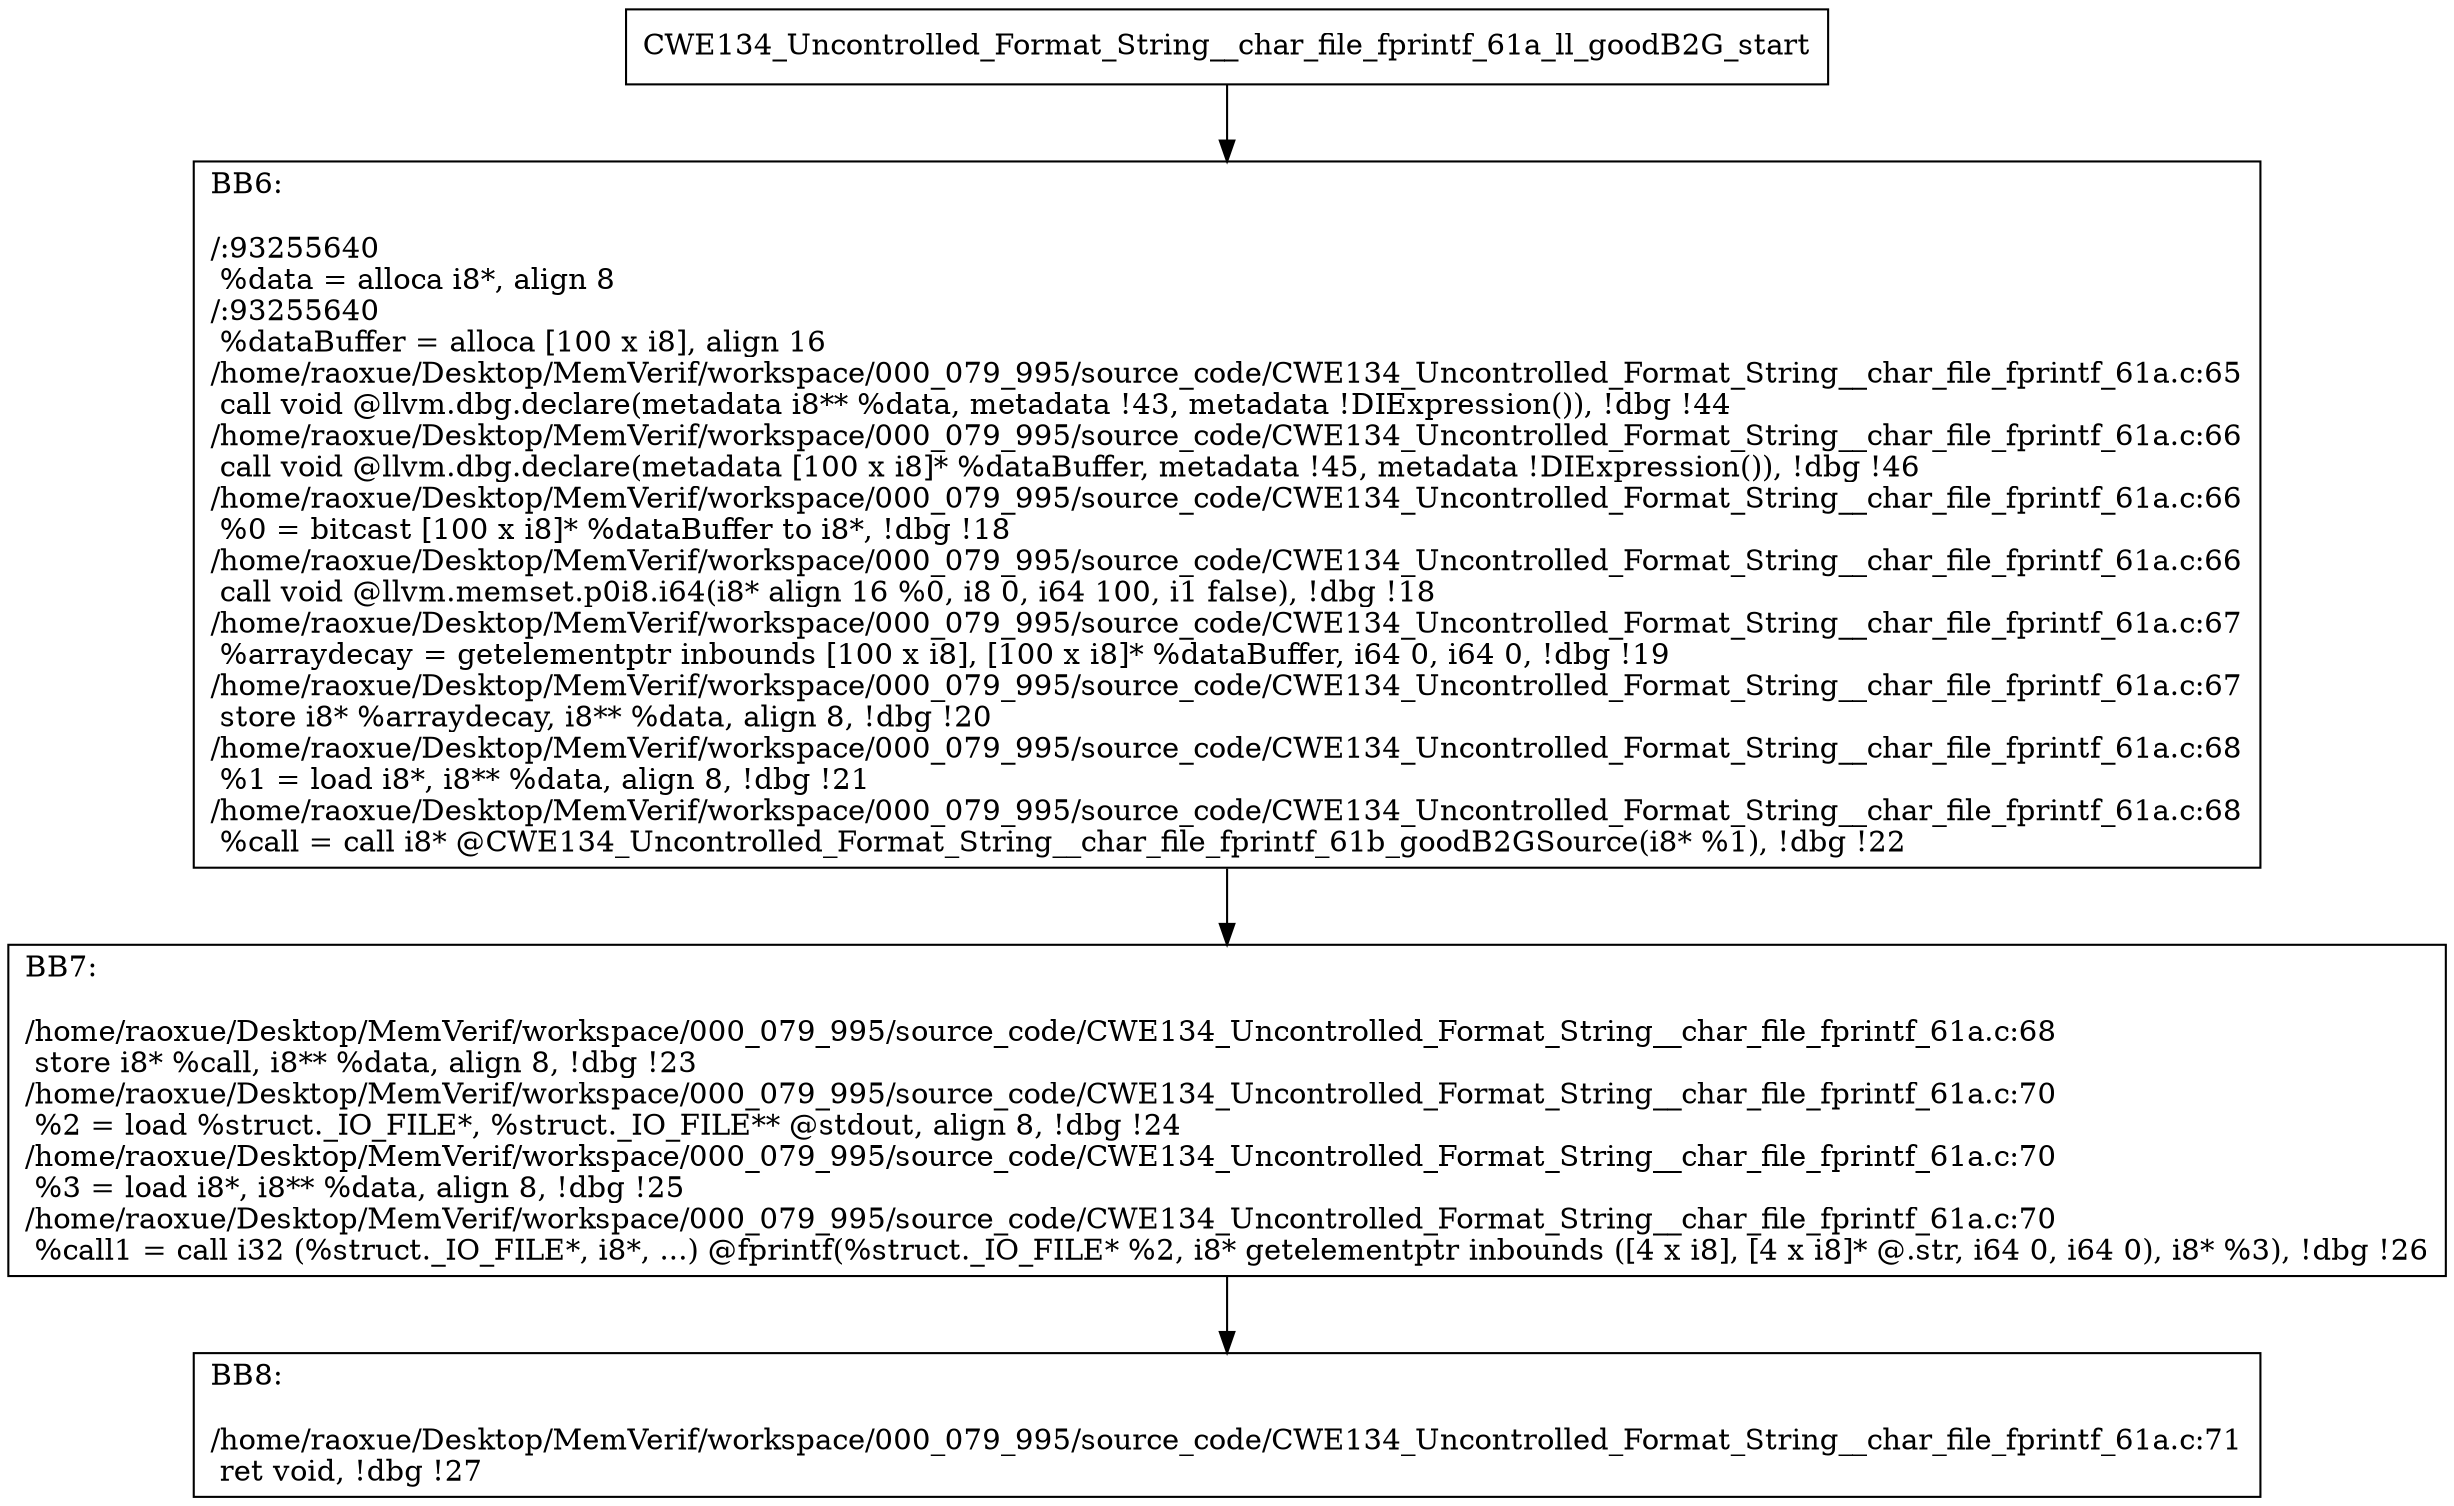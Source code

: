 digraph "CFG for'CWE134_Uncontrolled_Format_String__char_file_fprintf_61a_ll_goodB2G' function" {
	BBCWE134_Uncontrolled_Format_String__char_file_fprintf_61a_ll_goodB2G_start[shape=record,label="{CWE134_Uncontrolled_Format_String__char_file_fprintf_61a_ll_goodB2G_start}"];
	BBCWE134_Uncontrolled_Format_String__char_file_fprintf_61a_ll_goodB2G_start-> CWE134_Uncontrolled_Format_String__char_file_fprintf_61a_ll_goodB2GBB6;
	CWE134_Uncontrolled_Format_String__char_file_fprintf_61a_ll_goodB2GBB6 [shape=record, label="{BB6:\l\l/:93255640\l
  %data = alloca i8*, align 8\l
/:93255640\l
  %dataBuffer = alloca [100 x i8], align 16\l
/home/raoxue/Desktop/MemVerif/workspace/000_079_995/source_code/CWE134_Uncontrolled_Format_String__char_file_fprintf_61a.c:65\l
  call void @llvm.dbg.declare(metadata i8** %data, metadata !43, metadata !DIExpression()), !dbg !44\l
/home/raoxue/Desktop/MemVerif/workspace/000_079_995/source_code/CWE134_Uncontrolled_Format_String__char_file_fprintf_61a.c:66\l
  call void @llvm.dbg.declare(metadata [100 x i8]* %dataBuffer, metadata !45, metadata !DIExpression()), !dbg !46\l
/home/raoxue/Desktop/MemVerif/workspace/000_079_995/source_code/CWE134_Uncontrolled_Format_String__char_file_fprintf_61a.c:66\l
  %0 = bitcast [100 x i8]* %dataBuffer to i8*, !dbg !18\l
/home/raoxue/Desktop/MemVerif/workspace/000_079_995/source_code/CWE134_Uncontrolled_Format_String__char_file_fprintf_61a.c:66\l
  call void @llvm.memset.p0i8.i64(i8* align 16 %0, i8 0, i64 100, i1 false), !dbg !18\l
/home/raoxue/Desktop/MemVerif/workspace/000_079_995/source_code/CWE134_Uncontrolled_Format_String__char_file_fprintf_61a.c:67\l
  %arraydecay = getelementptr inbounds [100 x i8], [100 x i8]* %dataBuffer, i64 0, i64 0, !dbg !19\l
/home/raoxue/Desktop/MemVerif/workspace/000_079_995/source_code/CWE134_Uncontrolled_Format_String__char_file_fprintf_61a.c:67\l
  store i8* %arraydecay, i8** %data, align 8, !dbg !20\l
/home/raoxue/Desktop/MemVerif/workspace/000_079_995/source_code/CWE134_Uncontrolled_Format_String__char_file_fprintf_61a.c:68\l
  %1 = load i8*, i8** %data, align 8, !dbg !21\l
/home/raoxue/Desktop/MemVerif/workspace/000_079_995/source_code/CWE134_Uncontrolled_Format_String__char_file_fprintf_61a.c:68\l
  %call = call i8* @CWE134_Uncontrolled_Format_String__char_file_fprintf_61b_goodB2GSource(i8* %1), !dbg !22\l
}"];
	CWE134_Uncontrolled_Format_String__char_file_fprintf_61a_ll_goodB2GBB6-> CWE134_Uncontrolled_Format_String__char_file_fprintf_61a_ll_goodB2GBB7;
	CWE134_Uncontrolled_Format_String__char_file_fprintf_61a_ll_goodB2GBB7 [shape=record, label="{BB7:\l\l/home/raoxue/Desktop/MemVerif/workspace/000_079_995/source_code/CWE134_Uncontrolled_Format_String__char_file_fprintf_61a.c:68\l
  store i8* %call, i8** %data, align 8, !dbg !23\l
/home/raoxue/Desktop/MemVerif/workspace/000_079_995/source_code/CWE134_Uncontrolled_Format_String__char_file_fprintf_61a.c:70\l
  %2 = load %struct._IO_FILE*, %struct._IO_FILE** @stdout, align 8, !dbg !24\l
/home/raoxue/Desktop/MemVerif/workspace/000_079_995/source_code/CWE134_Uncontrolled_Format_String__char_file_fprintf_61a.c:70\l
  %3 = load i8*, i8** %data, align 8, !dbg !25\l
/home/raoxue/Desktop/MemVerif/workspace/000_079_995/source_code/CWE134_Uncontrolled_Format_String__char_file_fprintf_61a.c:70\l
  %call1 = call i32 (%struct._IO_FILE*, i8*, ...) @fprintf(%struct._IO_FILE* %2, i8* getelementptr inbounds ([4 x i8], [4 x i8]* @.str, i64 0, i64 0), i8* %3), !dbg !26\l
}"];
	CWE134_Uncontrolled_Format_String__char_file_fprintf_61a_ll_goodB2GBB7-> CWE134_Uncontrolled_Format_String__char_file_fprintf_61a_ll_goodB2GBB8;
	CWE134_Uncontrolled_Format_String__char_file_fprintf_61a_ll_goodB2GBB8 [shape=record, label="{BB8:\l\l/home/raoxue/Desktop/MemVerif/workspace/000_079_995/source_code/CWE134_Uncontrolled_Format_String__char_file_fprintf_61a.c:71\l
  ret void, !dbg !27\l
}"];
}
